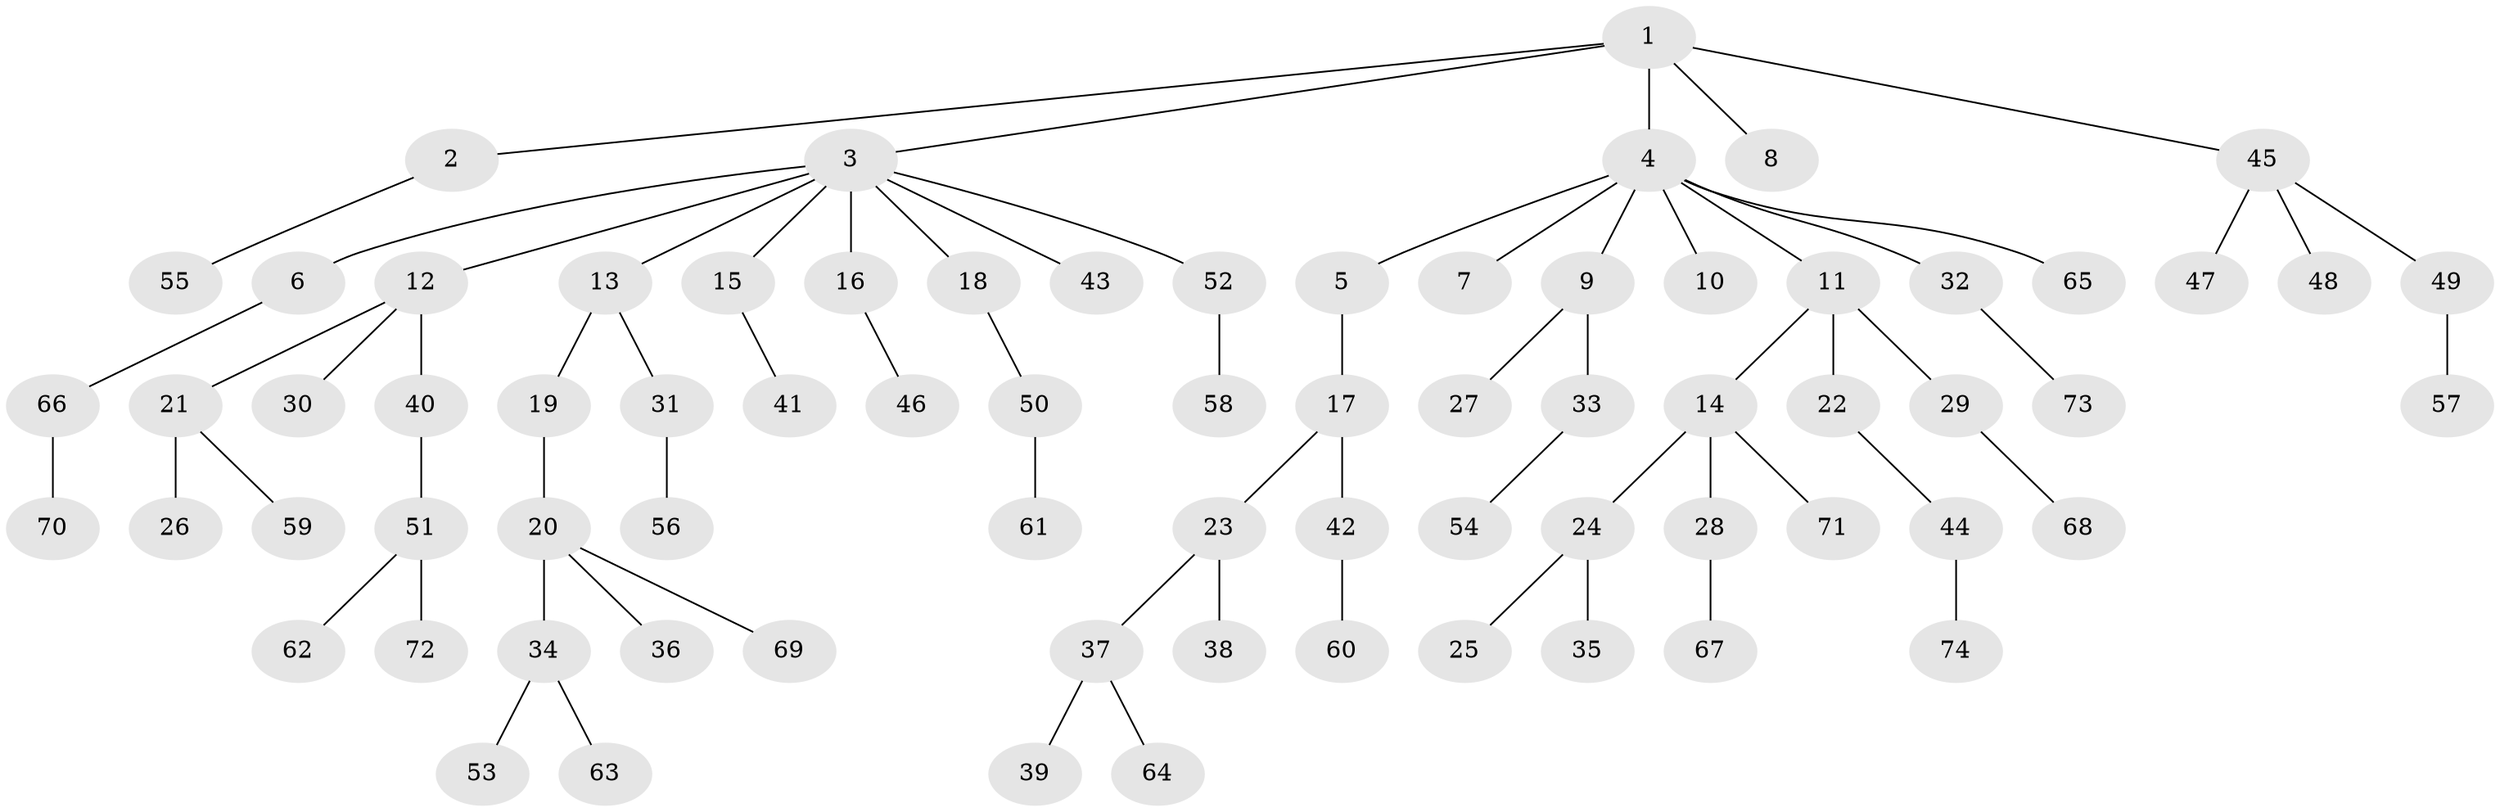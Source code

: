 // Generated by graph-tools (version 1.1) at 2025/26/03/09/25 03:26:25]
// undirected, 74 vertices, 73 edges
graph export_dot {
graph [start="1"]
  node [color=gray90,style=filled];
  1;
  2;
  3;
  4;
  5;
  6;
  7;
  8;
  9;
  10;
  11;
  12;
  13;
  14;
  15;
  16;
  17;
  18;
  19;
  20;
  21;
  22;
  23;
  24;
  25;
  26;
  27;
  28;
  29;
  30;
  31;
  32;
  33;
  34;
  35;
  36;
  37;
  38;
  39;
  40;
  41;
  42;
  43;
  44;
  45;
  46;
  47;
  48;
  49;
  50;
  51;
  52;
  53;
  54;
  55;
  56;
  57;
  58;
  59;
  60;
  61;
  62;
  63;
  64;
  65;
  66;
  67;
  68;
  69;
  70;
  71;
  72;
  73;
  74;
  1 -- 2;
  1 -- 3;
  1 -- 4;
  1 -- 8;
  1 -- 45;
  2 -- 55;
  3 -- 6;
  3 -- 12;
  3 -- 13;
  3 -- 15;
  3 -- 16;
  3 -- 18;
  3 -- 43;
  3 -- 52;
  4 -- 5;
  4 -- 7;
  4 -- 9;
  4 -- 10;
  4 -- 11;
  4 -- 32;
  4 -- 65;
  5 -- 17;
  6 -- 66;
  9 -- 27;
  9 -- 33;
  11 -- 14;
  11 -- 22;
  11 -- 29;
  12 -- 21;
  12 -- 30;
  12 -- 40;
  13 -- 19;
  13 -- 31;
  14 -- 24;
  14 -- 28;
  14 -- 71;
  15 -- 41;
  16 -- 46;
  17 -- 23;
  17 -- 42;
  18 -- 50;
  19 -- 20;
  20 -- 34;
  20 -- 36;
  20 -- 69;
  21 -- 26;
  21 -- 59;
  22 -- 44;
  23 -- 37;
  23 -- 38;
  24 -- 25;
  24 -- 35;
  28 -- 67;
  29 -- 68;
  31 -- 56;
  32 -- 73;
  33 -- 54;
  34 -- 53;
  34 -- 63;
  37 -- 39;
  37 -- 64;
  40 -- 51;
  42 -- 60;
  44 -- 74;
  45 -- 47;
  45 -- 48;
  45 -- 49;
  49 -- 57;
  50 -- 61;
  51 -- 62;
  51 -- 72;
  52 -- 58;
  66 -- 70;
}
